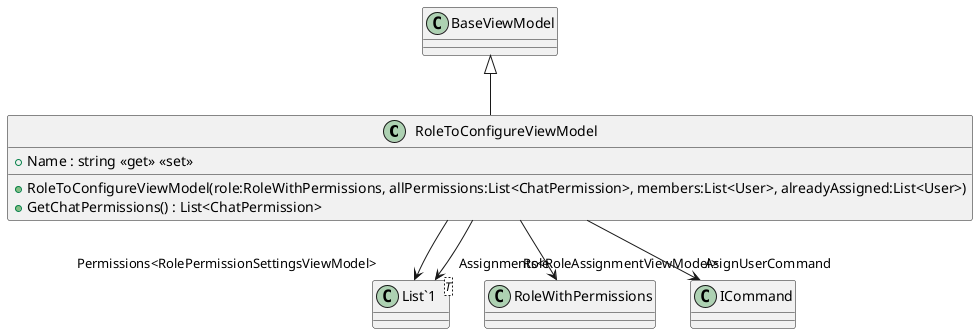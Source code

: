 @startuml
class RoleToConfigureViewModel {
    + Name : string <<get>> <<set>>
    + RoleToConfigureViewModel(role:RoleWithPermissions, allPermissions:List<ChatPermission>, members:List<User>, alreadyAssigned:List<User>)
    + GetChatPermissions() : List<ChatPermission>
}
class "List`1"<T> {
}
BaseViewModel <|-- RoleToConfigureViewModel
RoleToConfigureViewModel --> "Role" RoleWithPermissions
RoleToConfigureViewModel --> "Permissions<RolePermissionSettingsViewModel>" "List`1"
RoleToConfigureViewModel --> "Assignments<RoleAssignmentViewModel>" "List`1"
RoleToConfigureViewModel --> "AsignUserCommand" ICommand
@enduml
